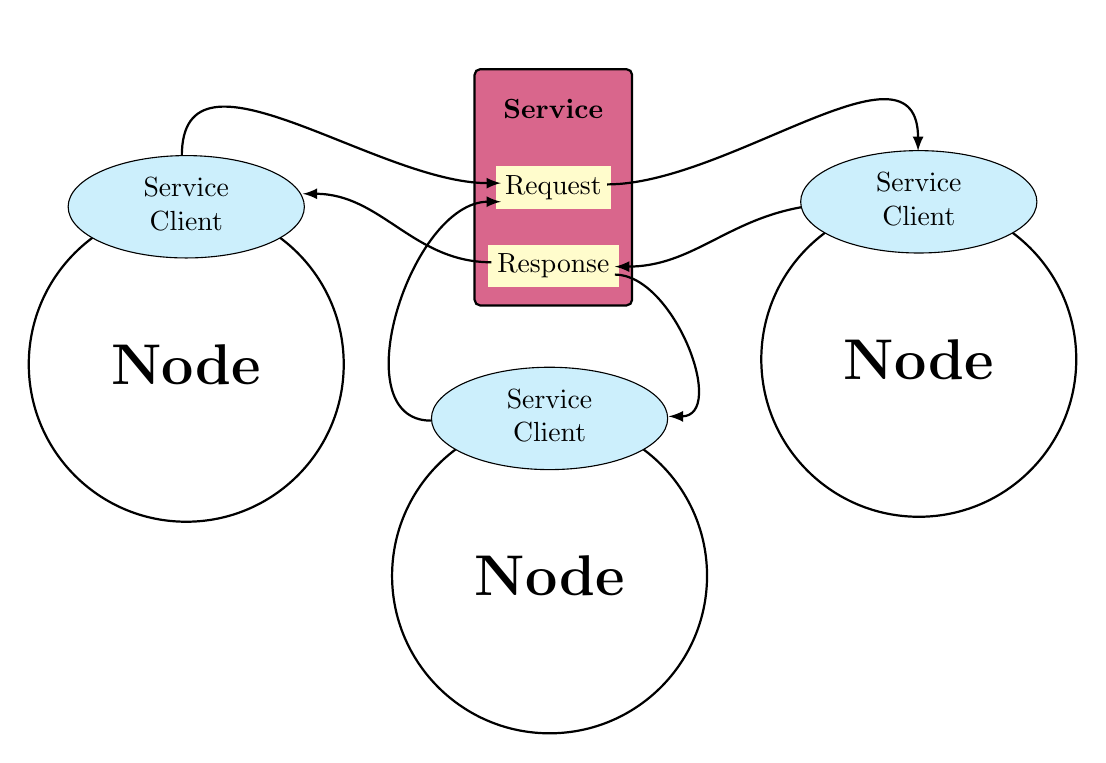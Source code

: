 \begin{tikzpicture}%[xscale=.7, yscale=.6]

\draw[thick] (-4.52,2.154) circle (2cm) node {\bf \huge{Node}};
\draw[fill=cyan!20] (-4.52,4.154) ellipse (1.5cm and .65cm) node {\begin{tabular}{c}Service\\Client\end{tabular}};
%\draw[fill=green] (-5,-2) ellipse (1.5cm and .5cm) node {Subscriber};
%\draw[dashed, fill=gray!40,rounded corners=2pt] (-5,-1.65) rectangle (-3,-1.15); \node at (-4,-1.4) {Message};

\draw[thick] (0.094,-0.533) circle (2cm) node {\bf \huge{Node}};
\draw[fill=cyan!20] (0.094,1.466) ellipse (1.5cm and .65cm) node {\begin{tabular}{c}Service\\Client\end{tabular}};
%\draw[fill=green!20] (5,-2) ellipse (1.5cm and .5cm) node {Subscriber};
%\draw[dashed, fill=gray!40,rounded corners=2pt] (2.6,-1.65) rectangle (4.6,-1.15); \node at (3.6,-1.4) {Message};

\draw[thick] (4.783,2.217) circle (2cm) node {\bf \huge{Node}};
\draw[fill=cyan!20] (4.783,4.217) ellipse (1.5cm and .65cm) node {\begin{tabular}{c}Service\\Client\end{tabular}};
%\draw[fill=green!20] (5.487,3.869) ellipse (1.5cm and .5cm) node {Subscriber};
%\draw[dashed, fill=gray!40,rounded corners=2pt] (3.087,4.219) rectangle (5.087,4.719); \node at (4.087,4.469) {Message};

%\draw[rounded corners=2pt, thick, fill=orange] (-1,0) rectangle (1, 1);
%\node at (0,.5) {\bf Topic};

\draw[rounded corners=2pt, thick, fill=purple!60] (-0.858,5.901) rectangle (1.142,2.901);
\node at (0.142,5.401) {\bf Service};
\node[fill=yellow!20] at (0.142,3.401) {Response};
\node[fill=yellow!20] at (0.142,4.401) {Request};

\node (n1) at (-3.164,4.319) {}; \node (n2) at (-4.576,4.677) {};
\node (n3) at (-0.4,4.454) {}; \node (n4) at (-0.52,3.449) {};

\draw[-latex, thick, out=90,in=180] (n2) to (n3);
\draw[-latex, thick, out=180,in=0] (n4) to (n1);

\node (r1) at (0.7,4.438) {};
\node (r2) at (0.8,3.394) {};
\node (s1) at (4.774,4.738) {};
\node (s2) at (3.42,4.171) {};

\draw[-latex, thick, out=0,in=90] (r1) to (s1);
\draw[-latex, thick, out=190,in=0] (s2) to (r2);

%\node (m1) at (4.091,3.894) {};
%\node (m2) at (3.655,-2.129) {};

\node (m3) at (0.8,3.293) {};
\node (t1) at (1.482,1.492) {};
\node (t2) at (-0.4,4.218) {};
\node (t3) at (-1.288,1.438) {};

\draw[-latex, thick, out=180,in=180] (t3) to (t2);
\draw[-latex, thick, out=0,in=0] (m3) to (t1);

\end{tikzpicture}
